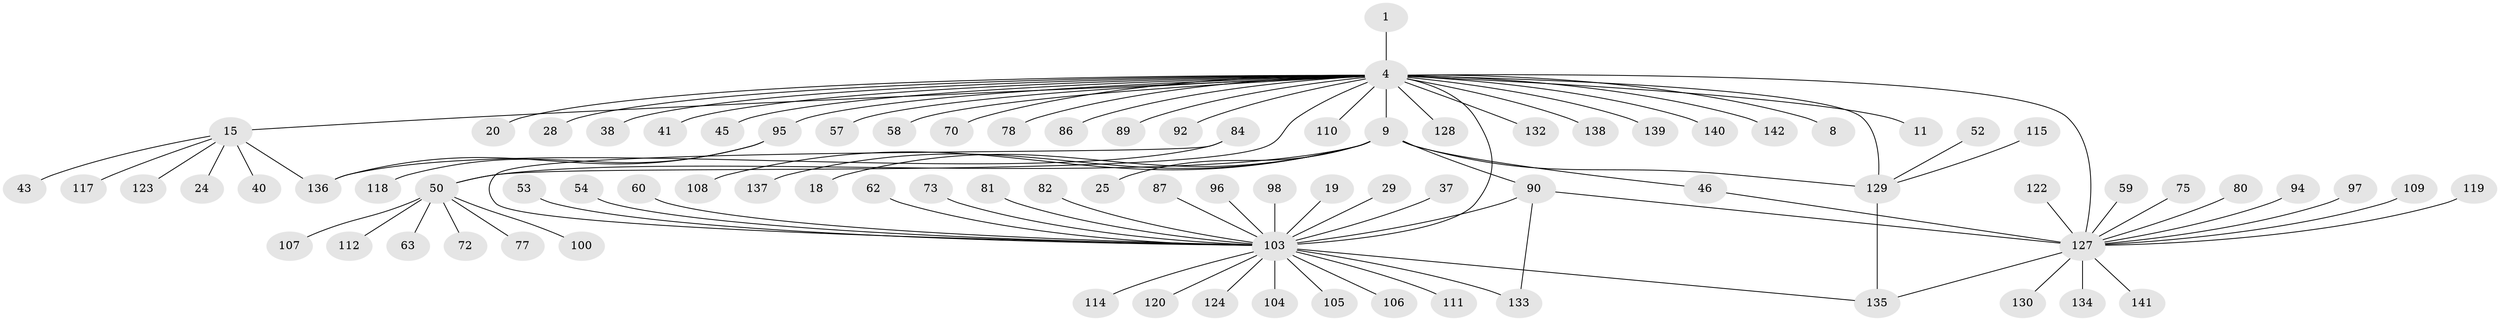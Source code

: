 // original degree distribution, {1: 0.5985915492957746, 25: 0.007042253521126761, 7: 0.028169014084507043, 20: 0.007042253521126761, 6: 0.02112676056338028, 4: 0.04225352112676056, 12: 0.014084507042253521, 8: 0.02112676056338028, 3: 0.06338028169014084, 2: 0.1619718309859155, 5: 0.035211267605633804}
// Generated by graph-tools (version 1.1) at 2025/51/03/04/25 21:51:52]
// undirected, 85 vertices, 94 edges
graph export_dot {
graph [start="1"]
  node [color=gray90,style=filled];
  1;
  4 [super="+2"];
  8;
  9;
  11;
  15;
  18;
  19 [super="+16"];
  20;
  24;
  25;
  28;
  29;
  37;
  38;
  40;
  41;
  43;
  45;
  46;
  50 [super="+48+23"];
  52;
  53;
  54;
  57;
  58;
  59;
  60;
  62;
  63;
  70;
  72;
  73;
  75 [super="+34"];
  77;
  78;
  80;
  81 [super="+33"];
  82;
  84;
  86;
  87;
  89;
  90 [super="+14+76"];
  92 [super="+32"];
  94;
  95 [super="+49"];
  96;
  97;
  98;
  100;
  103 [super="+42+85+44"];
  104;
  105;
  106;
  107;
  108;
  109;
  110;
  111 [super="+99"];
  112;
  114;
  115;
  117;
  118;
  119;
  120;
  122;
  123;
  124;
  127 [super="+64+101+51"];
  128;
  129 [super="+121+3"];
  130 [super="+113"];
  132 [super="+74+91+126"];
  133 [super="+35+116"];
  134;
  135 [super="+131"];
  136 [super="+88"];
  137;
  138 [super="+21+102"];
  139 [super="+56"];
  140;
  141 [super="+68"];
  142;
  1 -- 4;
  4 -- 8;
  4 -- 11;
  4 -- 15 [weight=2];
  4 -- 28;
  4 -- 45;
  4 -- 57;
  4 -- 58;
  4 -- 89;
  4 -- 92 [weight=2];
  4 -- 95 [weight=2];
  4 -- 110;
  4 -- 129 [weight=4];
  4 -- 140;
  4 -- 128;
  4 -- 70;
  4 -- 9;
  4 -- 142;
  4 -- 78;
  4 -- 20;
  4 -- 86;
  4 -- 38;
  4 -- 41;
  4 -- 127 [weight=3];
  4 -- 103 [weight=5];
  4 -- 138;
  4 -- 50 [weight=2];
  4 -- 139;
  4 -- 132;
  9 -- 18;
  9 -- 25;
  9 -- 46;
  9 -- 90 [weight=2];
  9 -- 108;
  9 -- 129 [weight=2];
  9 -- 137;
  9 -- 50 [weight=2];
  15 -- 24;
  15 -- 40;
  15 -- 43;
  15 -- 117;
  15 -- 123;
  15 -- 136;
  19 -- 103;
  29 -- 103;
  37 -- 103;
  46 -- 127;
  50 -- 63;
  50 -- 100;
  50 -- 107;
  50 -- 72;
  50 -- 77;
  50 -- 112;
  52 -- 129;
  53 -- 103;
  54 -- 103;
  59 -- 127;
  60 -- 103;
  62 -- 103;
  73 -- 103;
  75 -- 127;
  80 -- 127;
  81 -- 103;
  82 -- 103;
  84 -- 136;
  84 -- 103 [weight=2];
  87 -- 103;
  90 -- 127 [weight=2];
  90 -- 133;
  90 -- 103;
  94 -- 127;
  95 -- 118;
  95 -- 136;
  96 -- 103;
  97 -- 127;
  98 -- 103;
  103 -- 124;
  103 -- 104;
  103 -- 114;
  103 -- 133;
  103 -- 135;
  103 -- 105;
  103 -- 106;
  103 -- 111;
  103 -- 120;
  109 -- 127;
  115 -- 129;
  119 -- 127;
  122 -- 127;
  127 -- 134;
  127 -- 141;
  127 -- 130;
  127 -- 135;
  129 -- 135;
}
